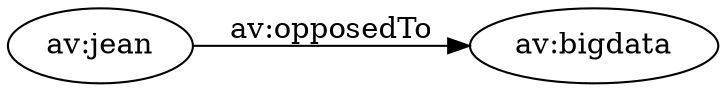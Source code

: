 digraph ar2dtool_diagram { 
rankdir=LR;
size="1501"
	"av:jean" -> "av:bigdata" [ label = "av:opposedTo" ];

}
